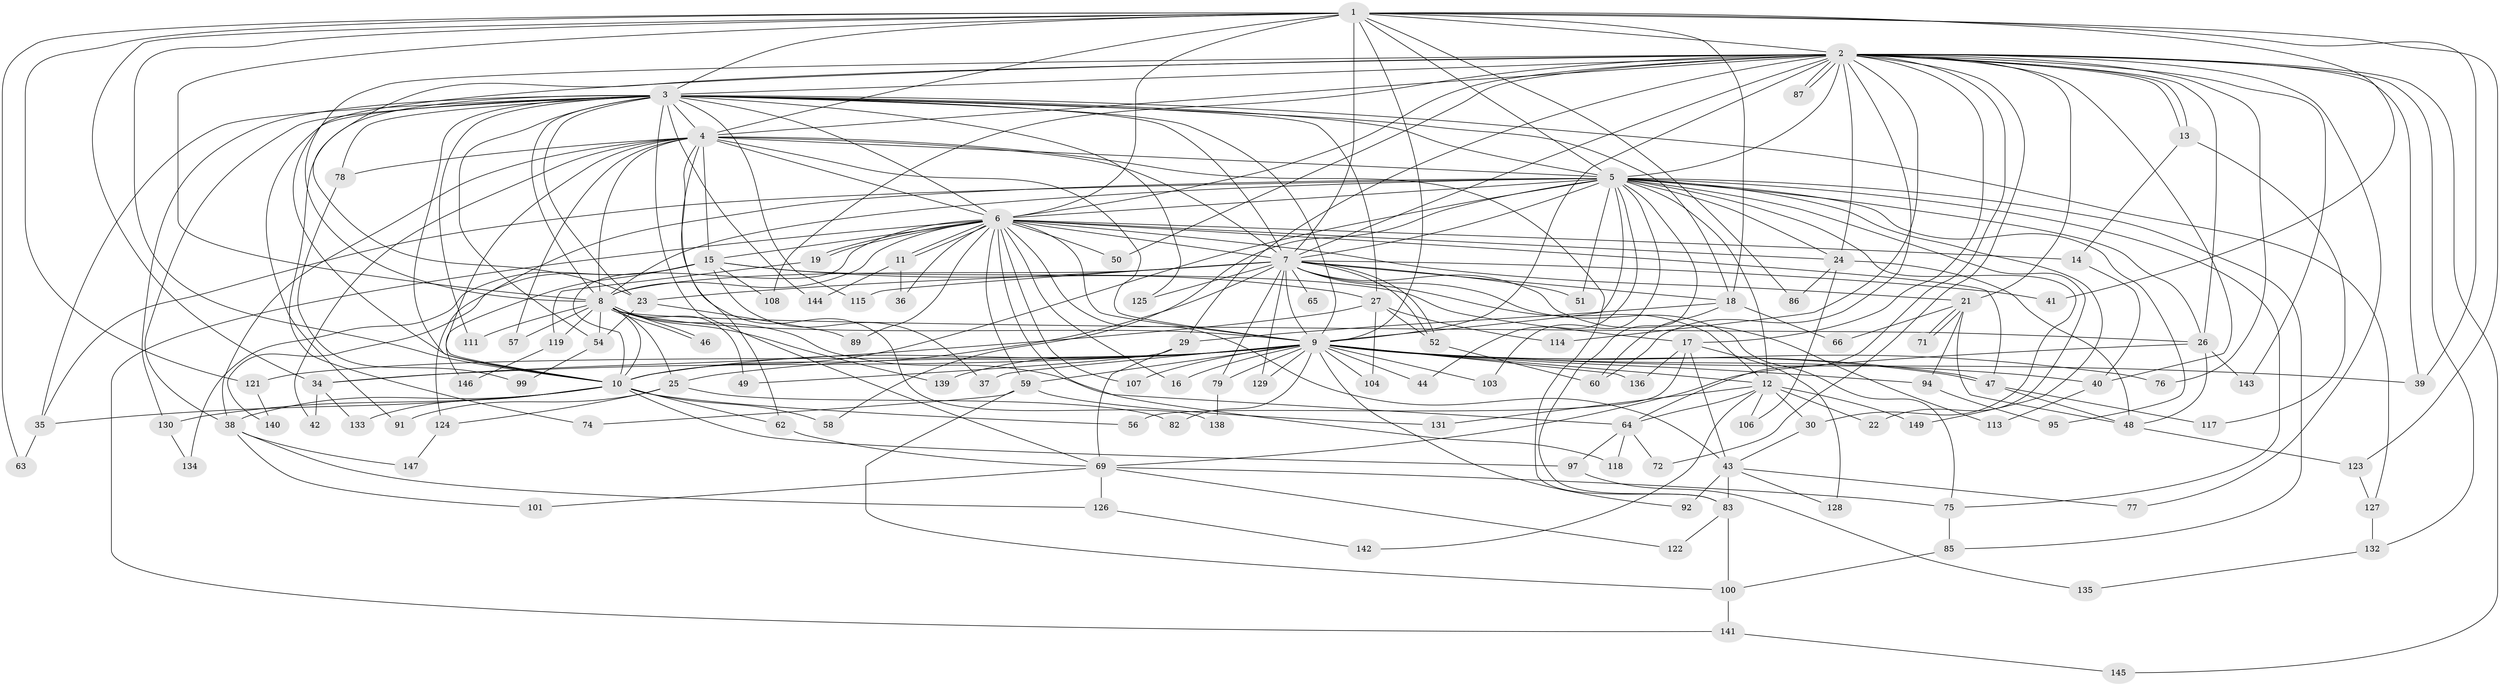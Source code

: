 // original degree distribution, {17: 0.013422818791946308, 34: 0.006711409395973154, 25: 0.006711409395973154, 24: 0.013422818791946308, 29: 0.006711409395973154, 21: 0.006711409395973154, 27: 0.006711409395973154, 18: 0.006711409395973154, 4: 0.06711409395973154, 9: 0.020134228187919462, 3: 0.20134228187919462, 2: 0.5302013422818792, 5: 0.06711409395973154, 6: 0.026845637583892617, 7: 0.020134228187919462}
// Generated by graph-tools (version 1.1) at 2025/41/03/06/25 10:41:31]
// undirected, 119 vertices, 285 edges
graph export_dot {
graph [start="1"]
  node [color=gray90,style=filled];
  1 [super="+96"];
  2 [super="+88"];
  3 [super="+109"];
  4 [super="+68"];
  5 [super="+28"];
  6 [super="+20"];
  7 [super="+33"];
  8 [super="+73"];
  9 [super="+32"];
  10 [super="+110"];
  11 [super="+31"];
  12 [super="+84"];
  13;
  14;
  15;
  16;
  17 [super="+67"];
  18;
  19;
  21;
  22;
  23;
  24 [super="+55"];
  25;
  26 [super="+93"];
  27 [super="+81"];
  29;
  30;
  34 [super="+53"];
  35 [super="+120"];
  36;
  37;
  38 [super="+45"];
  39 [super="+112"];
  40 [super="+102"];
  41;
  42;
  43;
  44;
  46;
  47 [super="+137"];
  48 [super="+61"];
  49;
  50;
  51;
  52;
  54 [super="+98"];
  56;
  57;
  58;
  59;
  60 [super="+80"];
  62;
  63;
  64 [super="+105"];
  65;
  66;
  69 [super="+70"];
  71;
  72;
  74;
  75 [super="+116"];
  76;
  77;
  78;
  79;
  82;
  83 [super="+90"];
  85;
  86;
  87;
  89;
  91;
  92;
  94;
  95;
  97;
  99;
  100 [super="+148"];
  101;
  103;
  104;
  106;
  107;
  108;
  111;
  113;
  114;
  115;
  117;
  118;
  119;
  121;
  122;
  123;
  124;
  125;
  126;
  127;
  128;
  129;
  130;
  131;
  132;
  133;
  134;
  135;
  136;
  138;
  139;
  140;
  141;
  142;
  143;
  144;
  145;
  146;
  147;
  149;
  1 -- 2;
  1 -- 3;
  1 -- 4;
  1 -- 5;
  1 -- 6;
  1 -- 7;
  1 -- 8;
  1 -- 9;
  1 -- 10;
  1 -- 34;
  1 -- 41;
  1 -- 63;
  1 -- 86;
  1 -- 121;
  1 -- 123;
  1 -- 39;
  1 -- 18;
  2 -- 3;
  2 -- 4;
  2 -- 5;
  2 -- 6;
  2 -- 7;
  2 -- 8 [weight=2];
  2 -- 9;
  2 -- 10 [weight=2];
  2 -- 13;
  2 -- 13;
  2 -- 17;
  2 -- 21;
  2 -- 23;
  2 -- 24;
  2 -- 26;
  2 -- 29;
  2 -- 39;
  2 -- 40;
  2 -- 50;
  2 -- 60;
  2 -- 64;
  2 -- 72;
  2 -- 76;
  2 -- 77;
  2 -- 87;
  2 -- 87;
  2 -- 108;
  2 -- 114;
  2 -- 132;
  2 -- 143;
  2 -- 145;
  3 -- 4;
  3 -- 5;
  3 -- 6;
  3 -- 7;
  3 -- 8;
  3 -- 9;
  3 -- 10;
  3 -- 18;
  3 -- 23;
  3 -- 27;
  3 -- 35;
  3 -- 54;
  3 -- 74;
  3 -- 78;
  3 -- 91;
  3 -- 111;
  3 -- 115;
  3 -- 125;
  3 -- 127;
  3 -- 130;
  3 -- 144;
  3 -- 38;
  3 -- 69;
  4 -- 5 [weight=2];
  4 -- 6;
  4 -- 7;
  4 -- 8;
  4 -- 9;
  4 -- 10;
  4 -- 15;
  4 -- 38;
  4 -- 42;
  4 -- 57;
  4 -- 62;
  4 -- 138;
  4 -- 78;
  4 -- 83;
  5 -- 6;
  5 -- 7;
  5 -- 8;
  5 -- 9 [weight=2];
  5 -- 10;
  5 -- 12;
  5 -- 22;
  5 -- 26;
  5 -- 30;
  5 -- 35;
  5 -- 44;
  5 -- 51;
  5 -- 58;
  5 -- 75;
  5 -- 83;
  5 -- 95;
  5 -- 103;
  5 -- 124;
  5 -- 85;
  5 -- 149;
  5 -- 24;
  6 -- 7 [weight=2];
  6 -- 8;
  6 -- 9;
  6 -- 10;
  6 -- 11 [weight=2];
  6 -- 11;
  6 -- 14;
  6 -- 15;
  6 -- 16;
  6 -- 19;
  6 -- 19;
  6 -- 21;
  6 -- 24;
  6 -- 36;
  6 -- 43;
  6 -- 50;
  6 -- 59;
  6 -- 89;
  6 -- 107;
  6 -- 118;
  6 -- 141;
  6 -- 47;
  7 -- 8;
  7 -- 9 [weight=2];
  7 -- 10;
  7 -- 18;
  7 -- 41;
  7 -- 51;
  7 -- 52;
  7 -- 52;
  7 -- 65 [weight=2];
  7 -- 79;
  7 -- 113;
  7 -- 115;
  7 -- 125;
  7 -- 129;
  7 -- 23;
  7 -- 75;
  7 -- 12;
  8 -- 9;
  8 -- 10;
  8 -- 25;
  8 -- 46;
  8 -- 46;
  8 -- 49;
  8 -- 54;
  8 -- 57;
  8 -- 64;
  8 -- 111;
  8 -- 119;
  8 -- 139;
  8 -- 26;
  9 -- 10;
  9 -- 12;
  9 -- 16;
  9 -- 25;
  9 -- 39;
  9 -- 44;
  9 -- 47;
  9 -- 47;
  9 -- 76;
  9 -- 103;
  9 -- 107;
  9 -- 121;
  9 -- 129;
  9 -- 136;
  9 -- 139;
  9 -- 37;
  9 -- 104;
  9 -- 79;
  9 -- 82;
  9 -- 59;
  9 -- 92;
  9 -- 94;
  9 -- 34;
  9 -- 40;
  10 -- 38;
  10 -- 56;
  10 -- 58;
  10 -- 62;
  10 -- 97;
  10 -- 130;
  10 -- 133;
  10 -- 35;
  11 -- 144;
  11 -- 36;
  12 -- 22;
  12 -- 30;
  12 -- 106;
  12 -- 142;
  12 -- 149;
  12 -- 131;
  12 -- 64;
  13 -- 14;
  13 -- 117;
  14 -- 40;
  15 -- 17;
  15 -- 27;
  15 -- 37;
  15 -- 108;
  15 -- 134;
  15 -- 140;
  15 -- 146;
  17 -- 56;
  17 -- 136;
  17 -- 128;
  17 -- 43;
  18 -- 29;
  18 -- 66;
  18 -- 60;
  19 -- 119;
  21 -- 48;
  21 -- 66;
  21 -- 71;
  21 -- 71;
  21 -- 94;
  23 -- 89;
  23 -- 54;
  24 -- 106;
  24 -- 48;
  24 -- 86;
  25 -- 82;
  25 -- 91;
  25 -- 124;
  26 -- 69;
  26 -- 143;
  26 -- 48;
  27 -- 34;
  27 -- 104;
  27 -- 114;
  27 -- 52;
  29 -- 49;
  29 -- 69;
  30 -- 43;
  34 -- 42;
  34 -- 133;
  35 -- 63;
  38 -- 147;
  38 -- 101;
  38 -- 126;
  40 -- 113;
  43 -- 77;
  43 -- 83;
  43 -- 92;
  43 -- 128;
  47 -- 48;
  47 -- 117;
  48 -- 123;
  52 -- 60;
  54 -- 99;
  59 -- 74;
  59 -- 100;
  59 -- 131;
  62 -- 69;
  64 -- 72;
  64 -- 97;
  64 -- 118;
  69 -- 101;
  69 -- 122;
  69 -- 75;
  69 -- 126;
  75 -- 85;
  78 -- 99;
  79 -- 138;
  83 -- 100;
  83 -- 122;
  85 -- 100;
  94 -- 95;
  97 -- 135;
  100 -- 141;
  119 -- 146;
  121 -- 140;
  123 -- 127;
  124 -- 147;
  126 -- 142;
  127 -- 132;
  130 -- 134;
  132 -- 135;
  141 -- 145;
}
